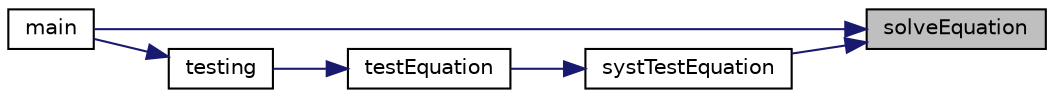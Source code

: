 digraph "solveEquation"
{
 // LATEX_PDF_SIZE
  edge [fontname="Helvetica",fontsize="10",labelfontname="Helvetica",labelfontsize="10"];
  node [fontname="Helvetica",fontsize="10",shape=record];
  rankdir="RL";
  Node1 [label="solveEquation",height=0.2,width=0.4,color="black", fillcolor="grey75", style="filled", fontcolor="black",tooltip="solves quadratic equation at all cases"];
  Node1 -> Node2 [dir="back",color="midnightblue",fontsize="10",style="solid",fontname="Helvetica"];
  Node2 [label="main",height=0.2,width=0.4,color="black", fillcolor="white", style="filled",URL="$_source_8cpp.html#ae66f6b31b5ad750f1fe042a706a4e3d4",tooltip=" "];
  Node1 -> Node3 [dir="back",color="midnightblue",fontsize="10",style="solid",fontname="Helvetica"];
  Node3 [label="systTestEquation",height=0.2,width=0.4,color="black", fillcolor="white", style="filled",URL="$test_8cpp.html#a636d0f29a3e5f6ee6fd45e991b62426c",tooltip="gets equation and expected result, solves equation and checks if result is matching with expected"];
  Node3 -> Node4 [dir="back",color="midnightblue",fontsize="10",style="solid",fontname="Helvetica"];
  Node4 [label="testEquation",height=0.2,width=0.4,color="black", fillcolor="white", style="filled",URL="$test_8cpp.html#a1ab7ab59b008364cd28af2ab46a35f40",tooltip="Test one equation"];
  Node4 -> Node5 [dir="back",color="midnightblue",fontsize="10",style="solid",fontname="Helvetica"];
  Node5 [label="testing",height=0.2,width=0.4,color="black", fillcolor="white", style="filled",URL="$test_8cpp.html#a0fb23245f06f731e5a3ee2465feb2976",tooltip="test solving equation module on some prepared tests"];
  Node5 -> Node2 [dir="back",color="midnightblue",fontsize="10",style="solid",fontname="Helvetica"];
}

